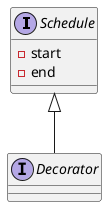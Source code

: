 @startuml
'https://plantuml.com/class-diagram

interface Schedule{
    -start
    -end
}

Schedule <|-- Decorator

interface Decorator{
}

@enduml